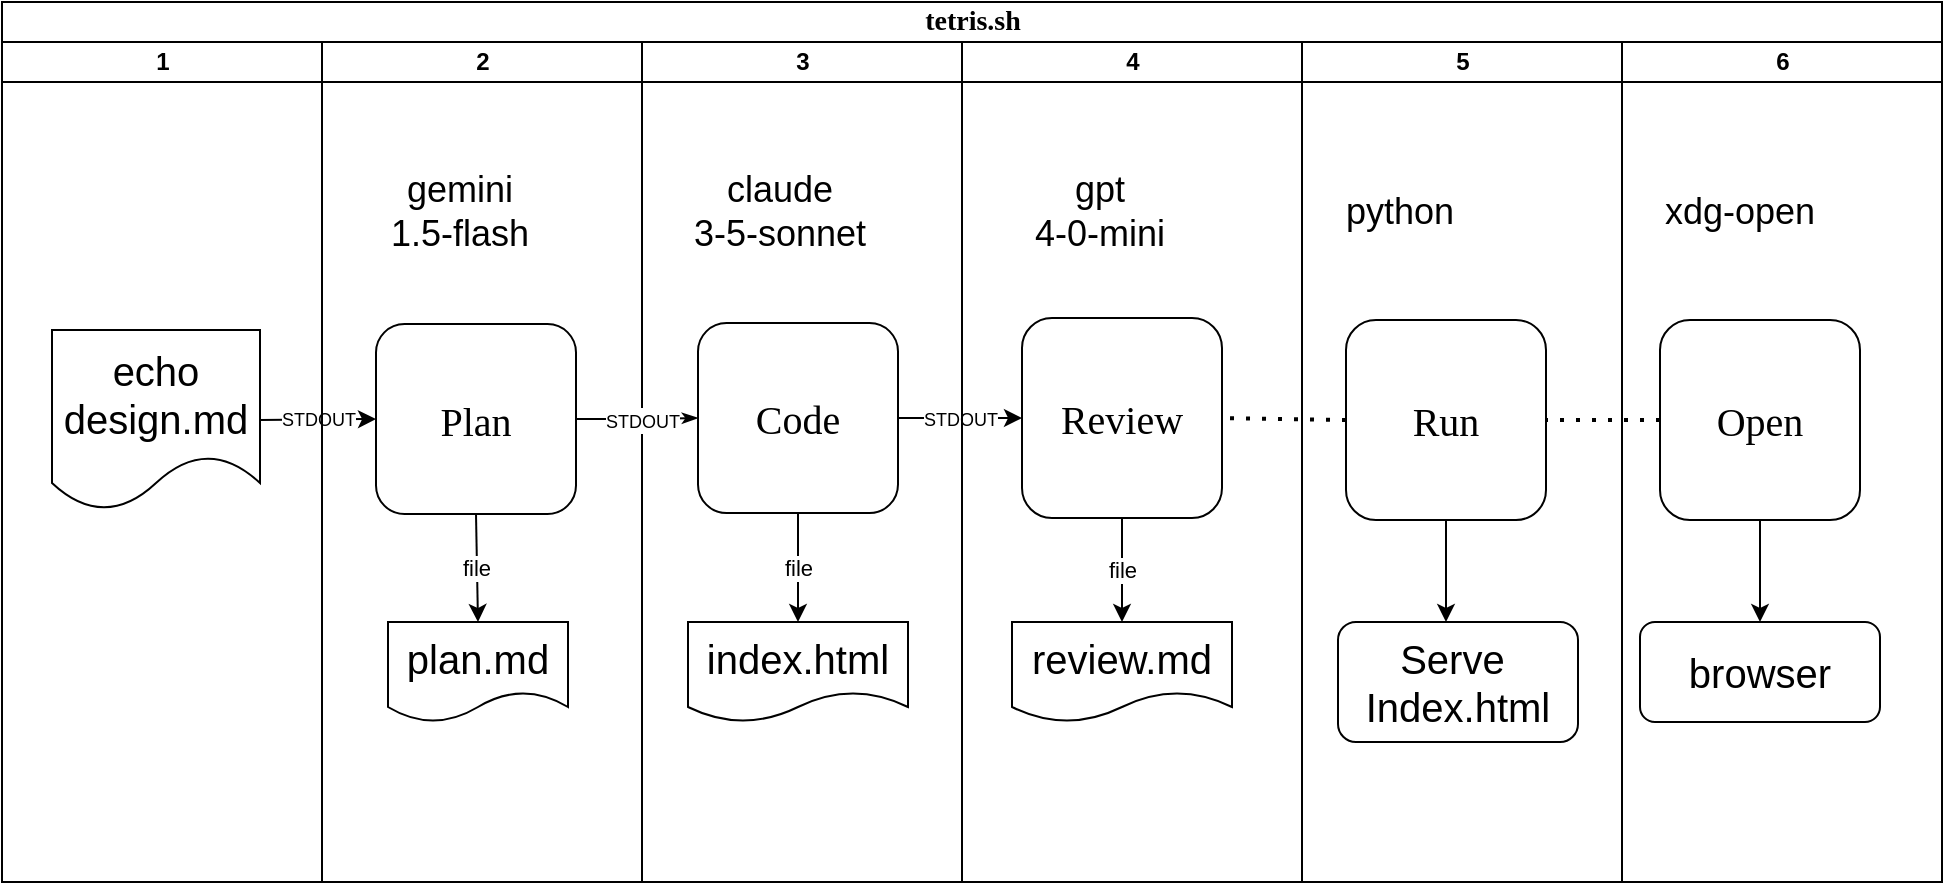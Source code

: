 <mxfile version="26.0.10">
  <diagram name="Page-1" id="74e2e168-ea6b-b213-b513-2b3c1d86103e">
    <mxGraphModel dx="1131" dy="1127" grid="1" gridSize="10" guides="1" tooltips="1" connect="1" arrows="1" fold="1" page="1" pageScale="1" pageWidth="1100" pageHeight="850" background="none" math="0" shadow="0">
      <root>
        <mxCell id="0" />
        <mxCell id="1" parent="0" />
        <mxCell id="77e6c97f196da883-1" value="&lt;font style=&quot;font-size: 14px;&quot;&gt;tetris.sh&lt;/font&gt;" style="swimlane;html=1;childLayout=stackLayout;startSize=20;rounded=0;shadow=0;labelBackgroundColor=none;strokeWidth=1;fontFamily=Verdana;fontSize=8;align=center;" parent="1" vertex="1">
          <mxGeometry x="70" y="40" width="970" height="440" as="geometry" />
        </mxCell>
        <mxCell id="77e6c97f196da883-2" value="1" style="swimlane;html=1;startSize=20;" parent="77e6c97f196da883-1" vertex="1">
          <mxGeometry y="20" width="160" height="420" as="geometry" />
        </mxCell>
        <mxCell id="77e6c97f196da883-8" value="&lt;font style=&quot;font-size: 20px;&quot;&gt;Plan&lt;/font&gt;" style="rounded=1;whiteSpace=wrap;html=1;shadow=0;labelBackgroundColor=none;strokeWidth=1;fontFamily=Verdana;fontSize=8;align=center;" parent="77e6c97f196da883-2" vertex="1">
          <mxGeometry x="187" y="141" width="100" height="95" as="geometry" />
        </mxCell>
        <mxCell id="6fJ42V7ynfqkldquAGAS-8" value="gemini&lt;div&gt;1.5-flash&lt;/div&gt;" style="text;html=1;align=center;verticalAlign=middle;whiteSpace=wrap;rounded=0;fontSize=18;" vertex="1" parent="77e6c97f196da883-2">
          <mxGeometry x="159" y="70" width="140" height="30" as="geometry" />
        </mxCell>
        <mxCell id="6fJ42V7ynfqkldquAGAS-12" value="plan.md" style="shape=document;whiteSpace=wrap;html=1;boundedLbl=1;fontSize=20;" vertex="1" parent="77e6c97f196da883-2">
          <mxGeometry x="193" y="290" width="90" height="50" as="geometry" />
        </mxCell>
        <mxCell id="6fJ42V7ynfqkldquAGAS-18" value="file" style="endArrow=classic;html=1;rounded=0;exitX=0.5;exitY=1;exitDx=0;exitDy=0;entryX=0.5;entryY=0;entryDx=0;entryDy=0;" edge="1" parent="77e6c97f196da883-2" source="77e6c97f196da883-8" target="6fJ42V7ynfqkldquAGAS-12">
          <mxGeometry width="50" height="50" relative="1" as="geometry">
            <mxPoint x="587" y="300" as="sourcePoint" />
            <mxPoint x="637" y="250" as="targetPoint" />
          </mxGeometry>
        </mxCell>
        <mxCell id="6fJ42V7ynfqkldquAGAS-40" value="&lt;div&gt;echo&lt;/div&gt;design.md" style="shape=document;whiteSpace=wrap;html=1;boundedLbl=1;fontSize=20;" vertex="1" parent="77e6c97f196da883-2">
          <mxGeometry x="25" y="144" width="104" height="90" as="geometry" />
        </mxCell>
        <mxCell id="6fJ42V7ynfqkldquAGAS-41" value="STDOUT" style="endArrow=classic;html=1;rounded=0;exitX=1;exitY=0.5;exitDx=0;exitDy=0;entryX=0;entryY=0.5;entryDx=0;entryDy=0;fontSize=9;" edge="1" parent="77e6c97f196da883-2" source="6fJ42V7ynfqkldquAGAS-40" target="77e6c97f196da883-8">
          <mxGeometry x="0.015" width="50" height="50" relative="1" as="geometry">
            <mxPoint x="420" y="280" as="sourcePoint" />
            <mxPoint x="470" y="230" as="targetPoint" />
            <mxPoint as="offset" />
          </mxGeometry>
        </mxCell>
        <mxCell id="77e6c97f196da883-3" value="2" style="swimlane;html=1;startSize=20;" parent="77e6c97f196da883-1" vertex="1">
          <mxGeometry x="160" y="20" width="160" height="420" as="geometry" />
        </mxCell>
        <mxCell id="6fJ42V7ynfqkldquAGAS-9" value="claude&lt;div&gt;3-5-sonnet&lt;/div&gt;" style="text;html=1;align=center;verticalAlign=middle;whiteSpace=wrap;rounded=0;fontSize=18;" vertex="1" parent="77e6c97f196da883-3">
          <mxGeometry x="159" y="70" width="140" height="30" as="geometry" />
        </mxCell>
        <mxCell id="6fJ42V7ynfqkldquAGAS-13" value="&lt;font style=&quot;font-size: 20px;&quot;&gt;index.html&lt;/font&gt;" style="shape=document;whiteSpace=wrap;html=1;boundedLbl=1;" vertex="1" parent="77e6c97f196da883-3">
          <mxGeometry x="183" y="290" width="110" height="50" as="geometry" />
        </mxCell>
        <mxCell id="77e6c97f196da883-4" value="3" style="swimlane;html=1;startSize=20;" parent="77e6c97f196da883-1" vertex="1">
          <mxGeometry x="320" y="20" width="160" height="420" as="geometry" />
        </mxCell>
        <mxCell id="6fJ42V7ynfqkldquAGAS-1" value="&lt;font style=&quot;font-size: 20px;&quot;&gt;Review&lt;/font&gt;" style="rounded=1;whiteSpace=wrap;html=1;shadow=0;labelBackgroundColor=none;strokeWidth=1;fontFamily=Verdana;fontSize=8;align=center;" vertex="1" parent="77e6c97f196da883-4">
          <mxGeometry x="190" y="138" width="100" height="100" as="geometry" />
        </mxCell>
        <mxCell id="6fJ42V7ynfqkldquAGAS-10" value="gpt&lt;div&gt;4-0-mini&lt;/div&gt;" style="text;html=1;align=center;verticalAlign=middle;whiteSpace=wrap;rounded=0;fontSize=18;" vertex="1" parent="77e6c97f196da883-4">
          <mxGeometry x="159" y="70" width="140" height="30" as="geometry" />
        </mxCell>
        <mxCell id="6fJ42V7ynfqkldquAGAS-16" value="&lt;font style=&quot;font-size: 20px;&quot;&gt;review.md&lt;/font&gt;" style="shape=document;whiteSpace=wrap;html=1;boundedLbl=1;" vertex="1" parent="77e6c97f196da883-4">
          <mxGeometry x="185" y="290" width="110" height="50" as="geometry" />
        </mxCell>
        <mxCell id="6fJ42V7ynfqkldquAGAS-20" value="file" style="endArrow=classic;html=1;rounded=0;exitX=0.5;exitY=1;exitDx=0;exitDy=0;entryX=0.5;entryY=0;entryDx=0;entryDy=0;" edge="1" parent="77e6c97f196da883-4" source="6fJ42V7ynfqkldquAGAS-1" target="6fJ42V7ynfqkldquAGAS-16">
          <mxGeometry width="50" height="50" relative="1" as="geometry">
            <mxPoint x="260" y="300" as="sourcePoint" />
            <mxPoint x="310" y="250" as="targetPoint" />
          </mxGeometry>
        </mxCell>
        <mxCell id="77e6c97f196da883-11" value="&lt;font style=&quot;font-size: 20px;&quot;&gt;Code&lt;/font&gt;" style="rounded=1;whiteSpace=wrap;html=1;shadow=0;labelBackgroundColor=none;strokeWidth=1;fontFamily=Verdana;fontSize=8;align=center;" parent="77e6c97f196da883-4" vertex="1">
          <mxGeometry x="28" y="140.5" width="100" height="95" as="geometry" />
        </mxCell>
        <mxCell id="6fJ42V7ynfqkldquAGAS-4" value="&lt;span style=&quot;color: rgb(0, 0, 0); font-family: Helvetica; font-size: 9px; font-style: normal; font-variant-ligatures: normal; font-variant-caps: normal; font-weight: 400; letter-spacing: normal; orphans: 2; text-align: center; text-indent: 0px; text-transform: none; widows: 2; word-spacing: 0px; -webkit-text-stroke-width: 0px; white-space: nowrap; background-color: rgb(255, 255, 255); text-decoration-thickness: initial; text-decoration-style: initial; text-decoration-color: initial; display: inline !important; float: none;&quot;&gt;STDOUT&lt;/span&gt;" style="endArrow=classic;html=1;rounded=0;exitX=1;exitY=0.5;exitDx=0;exitDy=0;entryX=0;entryY=0.5;entryDx=0;entryDy=0;" edge="1" parent="77e6c97f196da883-4" source="77e6c97f196da883-11" target="6fJ42V7ynfqkldquAGAS-1">
          <mxGeometry width="50" height="50" relative="1" as="geometry">
            <mxPoint x="279" y="616" as="sourcePoint" />
            <mxPoint x="329" y="566" as="targetPoint" />
          </mxGeometry>
        </mxCell>
        <mxCell id="77e6c97f196da883-5" value="4" style="swimlane;html=1;startSize=20;" parent="77e6c97f196da883-1" vertex="1">
          <mxGeometry x="480" y="20" width="170" height="420" as="geometry" />
        </mxCell>
        <mxCell id="6fJ42V7ynfqkldquAGAS-3" value="&lt;font style=&quot;font-size: 20px;&quot;&gt;Run&lt;/font&gt;" style="rounded=1;whiteSpace=wrap;html=1;shadow=0;labelBackgroundColor=none;strokeWidth=1;fontFamily=Verdana;fontSize=8;align=center;" vertex="1" parent="77e6c97f196da883-5">
          <mxGeometry x="192" y="139" width="100" height="100" as="geometry" />
        </mxCell>
        <mxCell id="6fJ42V7ynfqkldquAGAS-11" value="python" style="text;html=1;align=center;verticalAlign=middle;whiteSpace=wrap;rounded=0;fontSize=18;" vertex="1" parent="77e6c97f196da883-5">
          <mxGeometry x="149" y="70" width="140" height="30" as="geometry" />
        </mxCell>
        <mxCell id="6fJ42V7ynfqkldquAGAS-21" value="" style="endArrow=classic;html=1;rounded=0;exitX=0.5;exitY=1;exitDx=0;exitDy=0;" edge="1" parent="77e6c97f196da883-5" source="6fJ42V7ynfqkldquAGAS-3">
          <mxGeometry width="50" height="50" relative="1" as="geometry">
            <mxPoint x="234" y="239" as="sourcePoint" />
            <mxPoint x="242" y="290" as="targetPoint" />
          </mxGeometry>
        </mxCell>
        <mxCell id="6fJ42V7ynfqkldquAGAS-33" value="&lt;font style=&quot;font-size: 20px;&quot;&gt;Serve&amp;nbsp;&lt;/font&gt;&lt;div&gt;&lt;font style=&quot;font-size: 20px;&quot;&gt;Index.html&lt;/font&gt;&lt;/div&gt;" style="rounded=1;whiteSpace=wrap;html=1;" vertex="1" parent="77e6c97f196da883-5">
          <mxGeometry x="188" y="290" width="120" height="60" as="geometry" />
        </mxCell>
        <mxCell id="77e6c97f196da883-26" style="edgeStyle=orthogonalEdgeStyle;rounded=1;html=1;labelBackgroundColor=none;startArrow=none;startFill=0;startSize=5;endArrow=classicThin;endFill=1;endSize=5;jettySize=auto;orthogonalLoop=1;strokeWidth=1;fontFamily=Verdana;fontSize=8" parent="77e6c97f196da883-1" source="77e6c97f196da883-8" target="77e6c97f196da883-11" edge="1">
          <mxGeometry relative="1" as="geometry" />
        </mxCell>
        <mxCell id="6fJ42V7ynfqkldquAGAS-32" value="&lt;font style=&quot;font-size: 9px;&quot;&gt;STDOUT&lt;/font&gt;" style="edgeLabel;html=1;align=center;verticalAlign=middle;resizable=0;points=[];" vertex="1" connectable="0" parent="77e6c97f196da883-26">
          <mxGeometry x="-0.4" y="3" relative="1" as="geometry">
            <mxPoint x="14" y="3" as="offset" />
          </mxGeometry>
        </mxCell>
        <mxCell id="6fJ42V7ynfqkldquAGAS-19" value="file" style="endArrow=classic;html=1;rounded=0;exitX=0.5;exitY=1;exitDx=0;exitDy=0;entryX=0.5;entryY=0;entryDx=0;entryDy=0;" edge="1" parent="77e6c97f196da883-1" source="77e6c97f196da883-11" target="6fJ42V7ynfqkldquAGAS-13">
          <mxGeometry width="50" height="50" relative="1" as="geometry">
            <mxPoint x="578" y="320" as="sourcePoint" />
            <mxPoint x="628" y="270" as="targetPoint" />
          </mxGeometry>
        </mxCell>
        <mxCell id="6fJ42V7ynfqkldquAGAS-46" value="" style="endArrow=none;dashed=1;html=1;dashPattern=1 3;strokeWidth=2;rounded=0;entryX=1;entryY=0.5;entryDx=0;entryDy=0;exitX=0;exitY=0.5;exitDx=0;exitDy=0;" edge="1" parent="77e6c97f196da883-1" source="6fJ42V7ynfqkldquAGAS-3" target="6fJ42V7ynfqkldquAGAS-1">
          <mxGeometry width="50" height="50" relative="1" as="geometry">
            <mxPoint x="420" y="300" as="sourcePoint" />
            <mxPoint x="470" y="250" as="targetPoint" />
          </mxGeometry>
        </mxCell>
        <mxCell id="6fJ42V7ynfqkldquAGAS-22" value="5" style="swimlane;html=1;startSize=20;" vertex="1" parent="1">
          <mxGeometry x="720" y="60" width="160" height="420" as="geometry" />
        </mxCell>
        <mxCell id="6fJ42V7ynfqkldquAGAS-23" value="&lt;font style=&quot;font-size: 20px;&quot;&gt;Open&lt;/font&gt;" style="rounded=1;whiteSpace=wrap;html=1;shadow=0;labelBackgroundColor=none;strokeWidth=1;fontFamily=Verdana;fontSize=8;align=center;" vertex="1" parent="6fJ42V7ynfqkldquAGAS-22">
          <mxGeometry x="179" y="139" width="100" height="100" as="geometry" />
        </mxCell>
        <mxCell id="6fJ42V7ynfqkldquAGAS-24" value="xdg-open" style="text;html=1;align=center;verticalAlign=middle;whiteSpace=wrap;rounded=0;fontSize=18;" vertex="1" parent="6fJ42V7ynfqkldquAGAS-22">
          <mxGeometry x="149" y="70" width="140" height="30" as="geometry" />
        </mxCell>
        <mxCell id="6fJ42V7ynfqkldquAGAS-26" value="" style="endArrow=classic;html=1;rounded=0;exitX=0.5;exitY=1;exitDx=0;exitDy=0;entryX=0.5;entryY=0;entryDx=0;entryDy=0;" edge="1" parent="6fJ42V7ynfqkldquAGAS-22" source="6fJ42V7ynfqkldquAGAS-23">
          <mxGeometry width="50" height="50" relative="1" as="geometry">
            <mxPoint x="89" y="300" as="sourcePoint" />
            <mxPoint x="229" y="290" as="targetPoint" />
          </mxGeometry>
        </mxCell>
        <mxCell id="6fJ42V7ynfqkldquAGAS-29" value="&lt;font style=&quot;font-size: 20px;&quot;&gt;browser&lt;/font&gt;" style="rounded=1;whiteSpace=wrap;html=1;" vertex="1" parent="6fJ42V7ynfqkldquAGAS-22">
          <mxGeometry x="169" y="290" width="120" height="50" as="geometry" />
        </mxCell>
        <mxCell id="6fJ42V7ynfqkldquAGAS-35" value="6" style="swimlane;html=1;startSize=20;" vertex="1" parent="1">
          <mxGeometry x="880" y="60" width="160" height="420" as="geometry" />
        </mxCell>
        <mxCell id="6fJ42V7ynfqkldquAGAS-47" value="" style="endArrow=none;dashed=1;html=1;dashPattern=1 3;strokeWidth=2;rounded=0;entryX=1;entryY=0.5;entryDx=0;entryDy=0;exitX=0;exitY=0.5;exitDx=0;exitDy=0;" edge="1" parent="1" source="6fJ42V7ynfqkldquAGAS-23" target="6fJ42V7ynfqkldquAGAS-3">
          <mxGeometry width="50" height="50" relative="1" as="geometry">
            <mxPoint x="490" y="340" as="sourcePoint" />
            <mxPoint x="540" y="290" as="targetPoint" />
          </mxGeometry>
        </mxCell>
      </root>
    </mxGraphModel>
  </diagram>
</mxfile>
